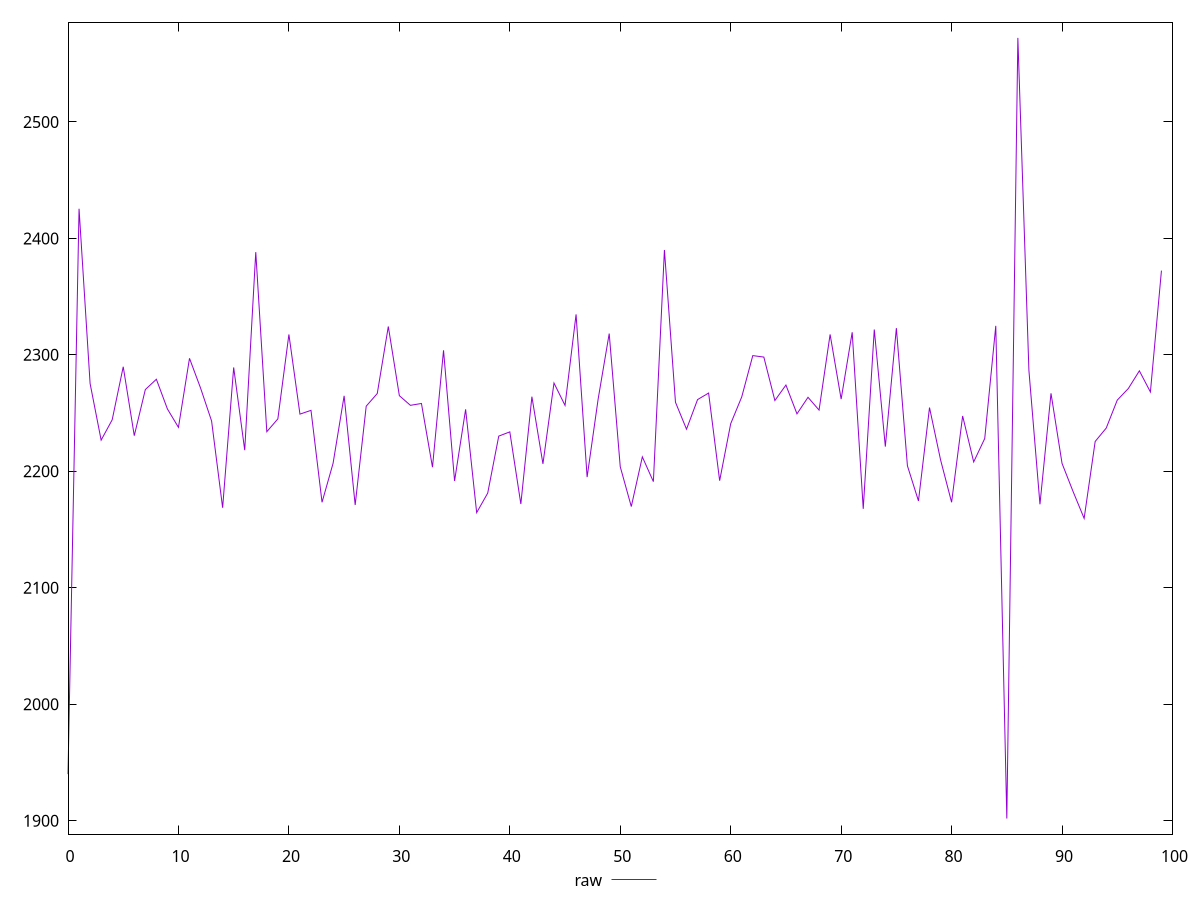 reset
set terminal svg size 640, 490 enhanced background rgb 'white'
set output "reprap/mainthread-work-breakdown/samples/pages/raw/values.svg"

$raw <<EOF
0 1939.9439999999981
1 2425.443999999991
2 2275.403999999977
3 2226.767999999984
4 2244.219999999983
5 2289.7799999999884
6 2230.595999999982
7 2270.1559999999763
8 2279.05199999998
9 2253.5519999999847
10 2237.7439999999865
11 2297.023999999976
12 2271.535999999976
13 2243.2119999999804
14 2168.7159999999817
15 2289.1759999999827
16 2218.147999999979
17 2388.207999999975
18 2234.0239999999853
19 2245.015999999984
20 2317.527999999979
21 2249.099999999987
22 2252.3439999999814
23 2173.4079999999863
24 2206.887999999994
25 2264.8159999999802
26 2171.095999999991
27 2255.935999999983
28 2266.795999999977
29 2324.343999999976
30 2264.959999999987
31 2256.655999999987
32 2258.243999999979
33 2203.535999999983
34 2303.907999999984
35 2191.743999999985
36 2253.215999999977
37 2164.527999999989
38 2181.2879999999886
39 2230.2279999999864
40 2233.8599999999833
41 2171.9319999999875
42 2264.0799999999826
43 2206.391999999989
44 2275.8039999999896
45 2256.6079999999865
46 2334.7439999999688
47 2195.0279999999943
48 2262.143999999982
49 2318.2799999999834
50 2203.927999999987
51 2169.7399999999843
52 2212.407999999975
53 2191.1359999999854
54 2390.0439999999676
55 2259.2999999999884
56 2236.1639999999843
57 2261.579999999982
58 2267.1999999999816
59 2191.947999999993
60 2240.871999999985
61 2263.911999999982
62 2299.355999999978
63 2298.0919999999737
64 2260.787999999981
65 2274.071999999982
66 2249.33999999999
67 2263.5519999999847
68 2252.5759999999873
69 2317.5359999999805
70 2261.979999999987
71 2319.387999999964
72 2167.795999999993
73 2321.7759999999817
74 2221.207999999987
75 2322.9719999999775
76 2204.7679999999855
77 2174.5799999999863
78 2254.7239999999824
79 2209.879999999992
80 2173.415999999984
81 2247.5119999999824
82 2208.0639999999844
83 2228.1599999999876
84 2324.895999999975
85 1901.8560000000002
86 2572.1599999999935
87 2286.5639999999835
88 2171.663999999984
89 2266.9519999999866
90 2206.7679999999896
91 2182.5959999999877
92 2159.575999999985
93 2225.6399999999794
94 2237.1239999999884
95 2261.1479999999797
96 2271.067999999978
97 2286.2759999999885
98 2268.127999999983
99 2372.343999999978
EOF

set key outside below
set yrange [1888.4499200000002:2585.5660799999932]

plot \
  $raw title "raw" with line, \


reset